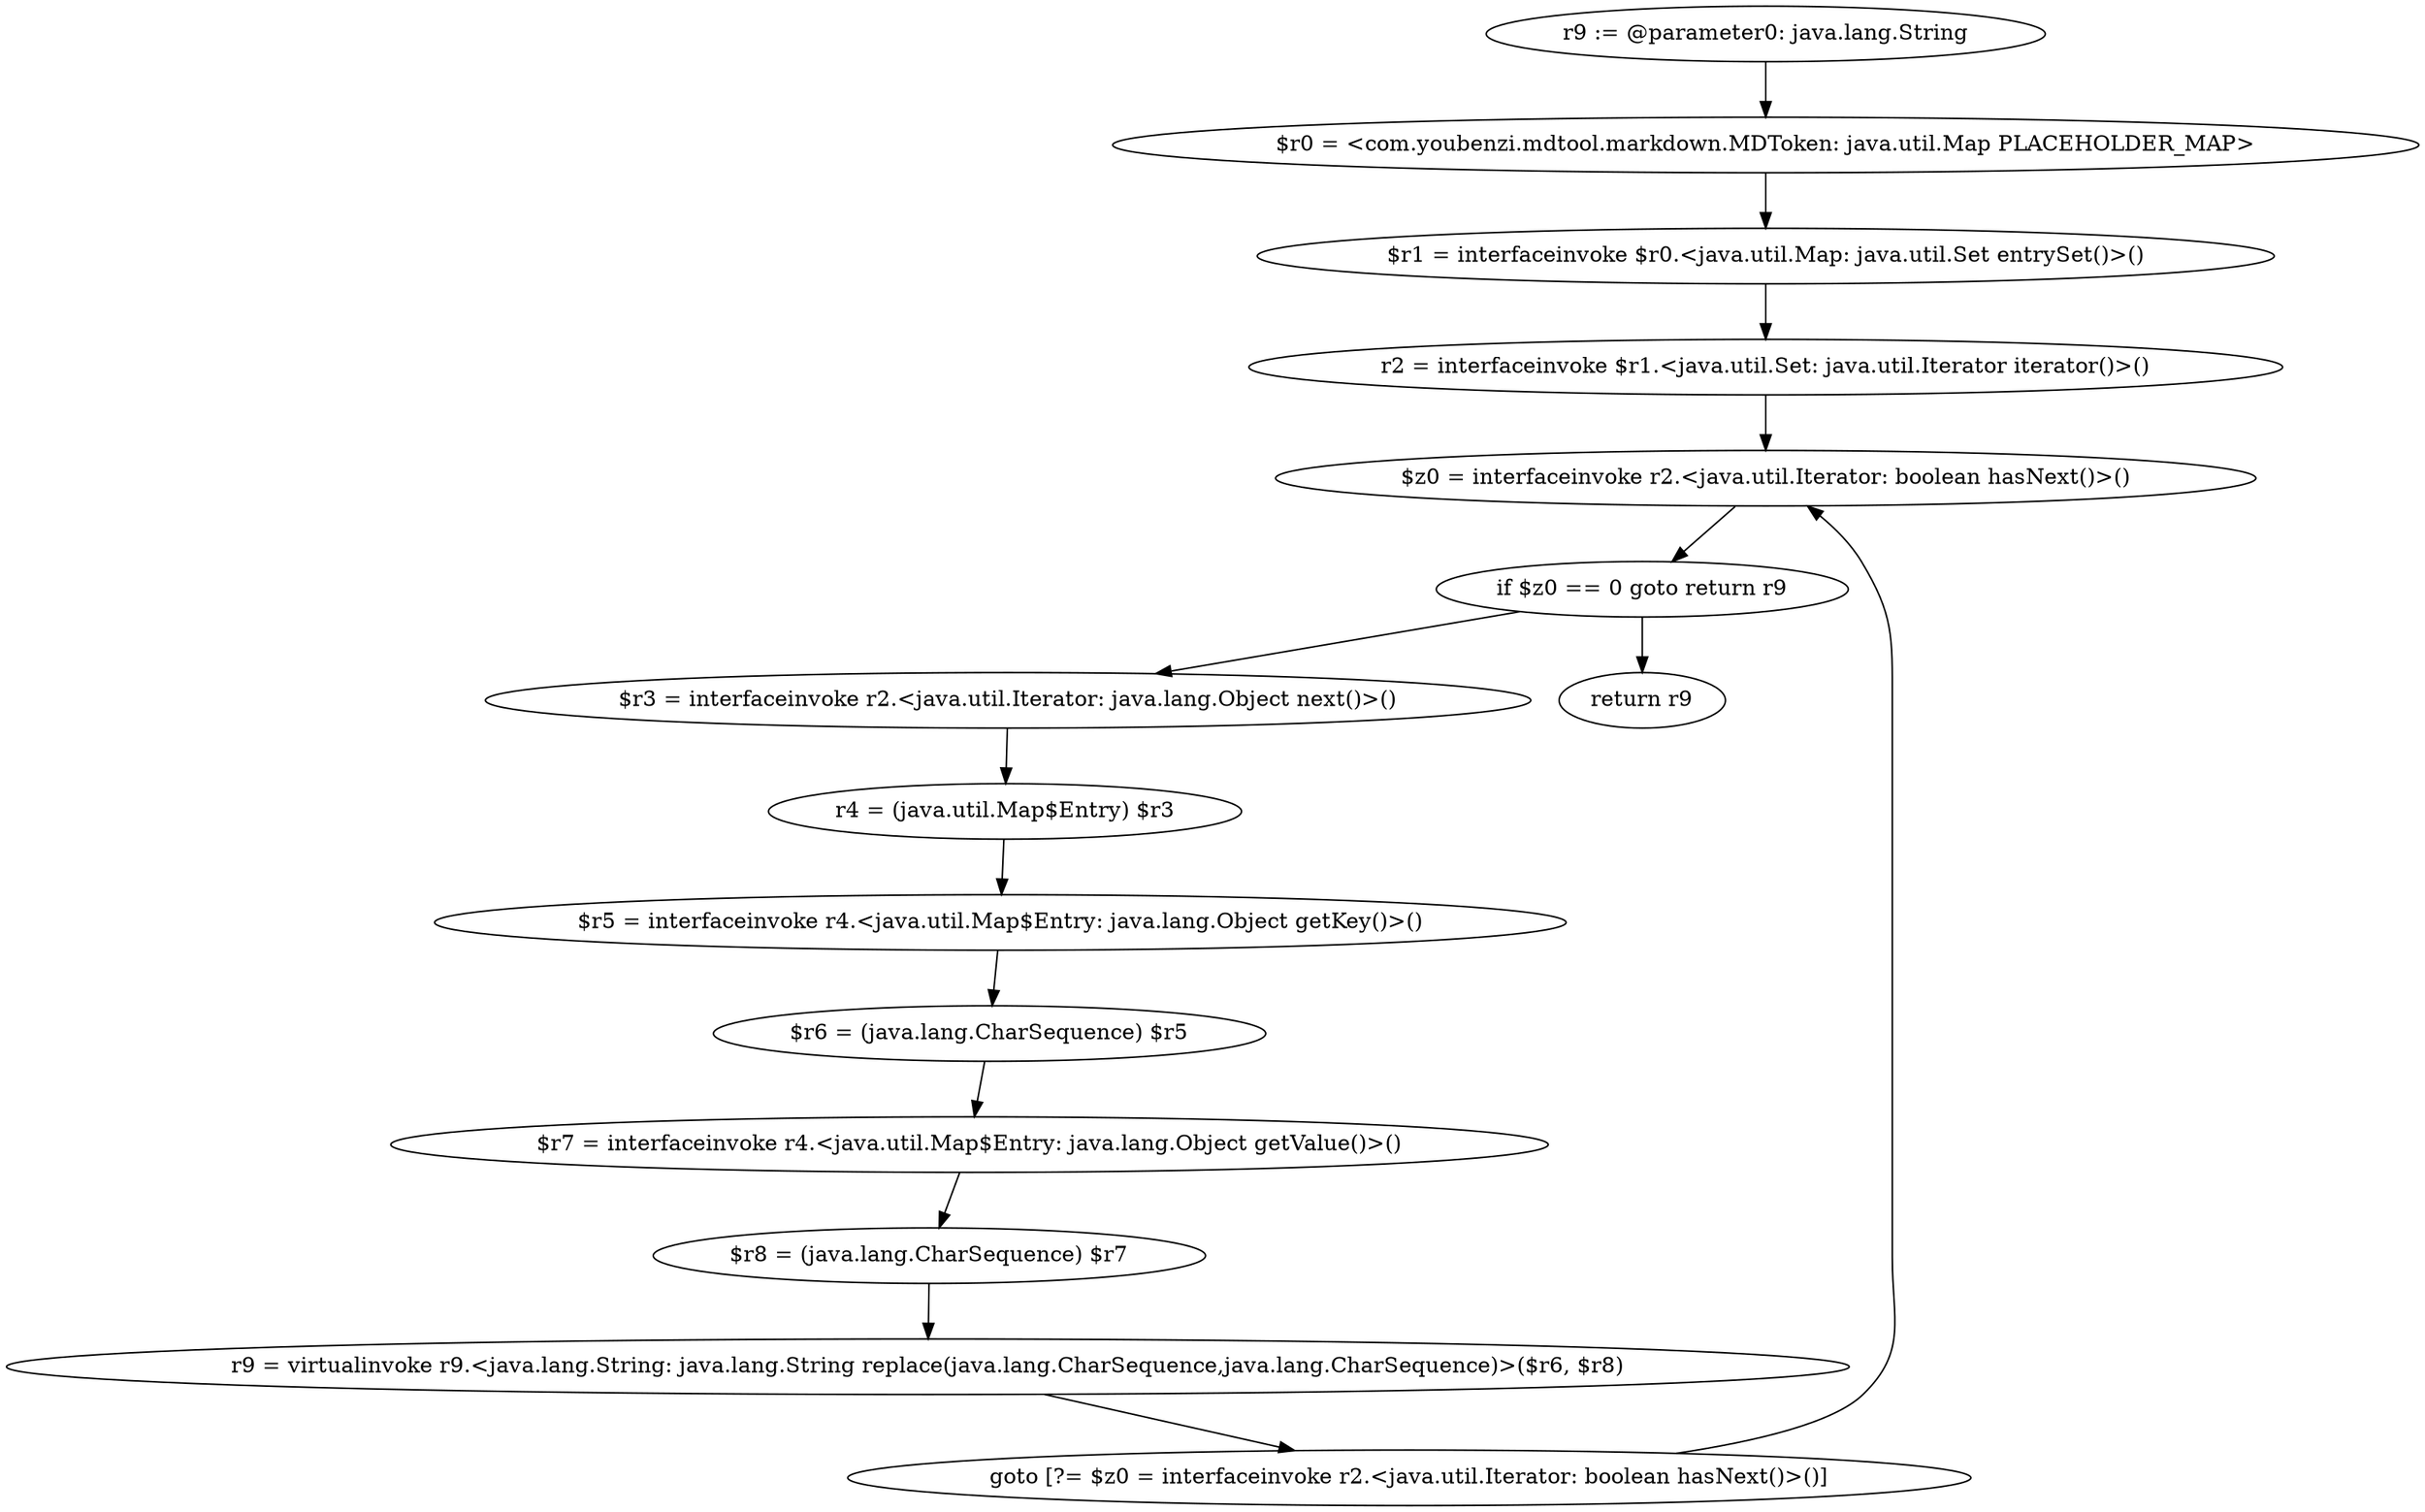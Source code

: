 digraph "unitGraph" {
    "r9 := @parameter0: java.lang.String"
    "$r0 = <com.youbenzi.mdtool.markdown.MDToken: java.util.Map PLACEHOLDER_MAP>"
    "$r1 = interfaceinvoke $r0.<java.util.Map: java.util.Set entrySet()>()"
    "r2 = interfaceinvoke $r1.<java.util.Set: java.util.Iterator iterator()>()"
    "$z0 = interfaceinvoke r2.<java.util.Iterator: boolean hasNext()>()"
    "if $z0 == 0 goto return r9"
    "$r3 = interfaceinvoke r2.<java.util.Iterator: java.lang.Object next()>()"
    "r4 = (java.util.Map$Entry) $r3"
    "$r5 = interfaceinvoke r4.<java.util.Map$Entry: java.lang.Object getKey()>()"
    "$r6 = (java.lang.CharSequence) $r5"
    "$r7 = interfaceinvoke r4.<java.util.Map$Entry: java.lang.Object getValue()>()"
    "$r8 = (java.lang.CharSequence) $r7"
    "r9 = virtualinvoke r9.<java.lang.String: java.lang.String replace(java.lang.CharSequence,java.lang.CharSequence)>($r6, $r8)"
    "goto [?= $z0 = interfaceinvoke r2.<java.util.Iterator: boolean hasNext()>()]"
    "return r9"
    "r9 := @parameter0: java.lang.String"->"$r0 = <com.youbenzi.mdtool.markdown.MDToken: java.util.Map PLACEHOLDER_MAP>";
    "$r0 = <com.youbenzi.mdtool.markdown.MDToken: java.util.Map PLACEHOLDER_MAP>"->"$r1 = interfaceinvoke $r0.<java.util.Map: java.util.Set entrySet()>()";
    "$r1 = interfaceinvoke $r0.<java.util.Map: java.util.Set entrySet()>()"->"r2 = interfaceinvoke $r1.<java.util.Set: java.util.Iterator iterator()>()";
    "r2 = interfaceinvoke $r1.<java.util.Set: java.util.Iterator iterator()>()"->"$z0 = interfaceinvoke r2.<java.util.Iterator: boolean hasNext()>()";
    "$z0 = interfaceinvoke r2.<java.util.Iterator: boolean hasNext()>()"->"if $z0 == 0 goto return r9";
    "if $z0 == 0 goto return r9"->"$r3 = interfaceinvoke r2.<java.util.Iterator: java.lang.Object next()>()";
    "if $z0 == 0 goto return r9"->"return r9";
    "$r3 = interfaceinvoke r2.<java.util.Iterator: java.lang.Object next()>()"->"r4 = (java.util.Map$Entry) $r3";
    "r4 = (java.util.Map$Entry) $r3"->"$r5 = interfaceinvoke r4.<java.util.Map$Entry: java.lang.Object getKey()>()";
    "$r5 = interfaceinvoke r4.<java.util.Map$Entry: java.lang.Object getKey()>()"->"$r6 = (java.lang.CharSequence) $r5";
    "$r6 = (java.lang.CharSequence) $r5"->"$r7 = interfaceinvoke r4.<java.util.Map$Entry: java.lang.Object getValue()>()";
    "$r7 = interfaceinvoke r4.<java.util.Map$Entry: java.lang.Object getValue()>()"->"$r8 = (java.lang.CharSequence) $r7";
    "$r8 = (java.lang.CharSequence) $r7"->"r9 = virtualinvoke r9.<java.lang.String: java.lang.String replace(java.lang.CharSequence,java.lang.CharSequence)>($r6, $r8)";
    "r9 = virtualinvoke r9.<java.lang.String: java.lang.String replace(java.lang.CharSequence,java.lang.CharSequence)>($r6, $r8)"->"goto [?= $z0 = interfaceinvoke r2.<java.util.Iterator: boolean hasNext()>()]";
    "goto [?= $z0 = interfaceinvoke r2.<java.util.Iterator: boolean hasNext()>()]"->"$z0 = interfaceinvoke r2.<java.util.Iterator: boolean hasNext()>()";
}
